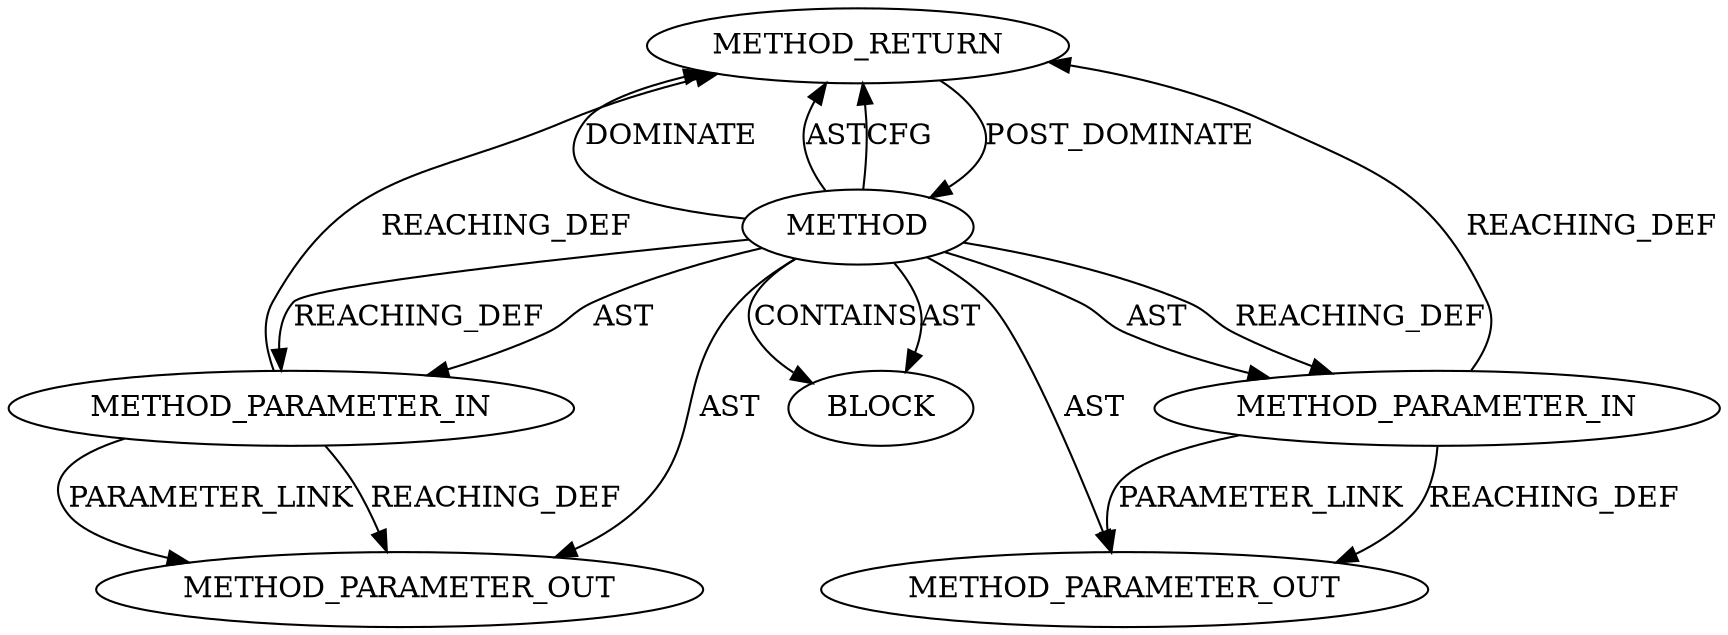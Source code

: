 digraph {
  12872 [label=METHOD_RETURN ORDER=2 CODE="RET" TYPE_FULL_NAME="ANY" EVALUATION_STRATEGY="BY_VALUE"]
  13586 [label=METHOD_PARAMETER_OUT ORDER=2 CODE="p2" IS_VARIADIC=false TYPE_FULL_NAME="ANY" EVALUATION_STRATEGY="BY_VALUE" INDEX=2 NAME="p2"]
  12869 [label=METHOD_PARAMETER_IN ORDER=1 CODE="p1" IS_VARIADIC=false TYPE_FULL_NAME="ANY" EVALUATION_STRATEGY="BY_VALUE" INDEX=1 NAME="p1"]
  12871 [label=BLOCK ORDER=1 ARGUMENT_INDEX=1 CODE="<empty>" TYPE_FULL_NAME="ANY"]
  13585 [label=METHOD_PARAMETER_OUT ORDER=1 CODE="p1" IS_VARIADIC=false TYPE_FULL_NAME="ANY" EVALUATION_STRATEGY="BY_VALUE" INDEX=1 NAME="p1"]
  12868 [label=METHOD AST_PARENT_TYPE="NAMESPACE_BLOCK" AST_PARENT_FULL_NAME="<global>" ORDER=0 CODE="<empty>" FULL_NAME="ceph_decode_timespec64" IS_EXTERNAL=true FILENAME="<empty>" SIGNATURE="" NAME="ceph_decode_timespec64"]
  12870 [label=METHOD_PARAMETER_IN ORDER=2 CODE="p2" IS_VARIADIC=false TYPE_FULL_NAME="ANY" EVALUATION_STRATEGY="BY_VALUE" INDEX=2 NAME="p2"]
  12870 -> 13586 [label=REACHING_DEF VARIABLE="p2"]
  12869 -> 13585 [label=PARAMETER_LINK ]
  12868 -> 13586 [label=AST ]
  12868 -> 12871 [label=CONTAINS ]
  12872 -> 12868 [label=POST_DOMINATE ]
  12868 -> 12872 [label=DOMINATE ]
  12868 -> 12872 [label=AST ]
  12870 -> 13586 [label=PARAMETER_LINK ]
  12868 -> 12872 [label=CFG ]
  12868 -> 12870 [label=AST ]
  12870 -> 12872 [label=REACHING_DEF VARIABLE="p2"]
  12868 -> 12870 [label=REACHING_DEF VARIABLE=""]
  12868 -> 12869 [label=REACHING_DEF VARIABLE=""]
  12868 -> 13585 [label=AST ]
  12868 -> 12869 [label=AST ]
  12869 -> 13585 [label=REACHING_DEF VARIABLE="p1"]
  12869 -> 12872 [label=REACHING_DEF VARIABLE="p1"]
  12868 -> 12871 [label=AST ]
}
